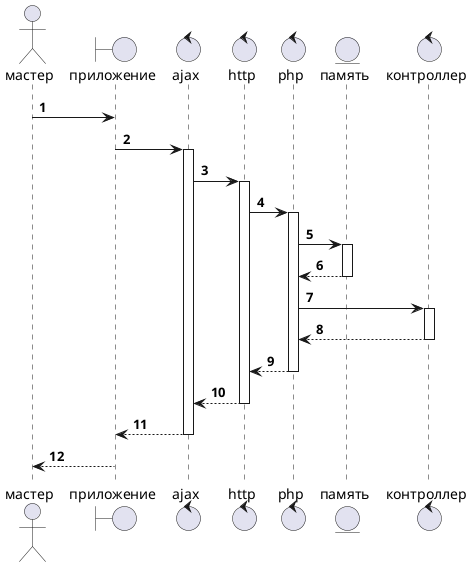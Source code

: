 @startuml
autonumber

actor "мастер" as user
boundary "приложение" as app
control "ajax" as ajax
control "http" as web
control "php" as php
entity "память" as mem
control "контроллер" as ctl

user -> app
app -> ajax
activate ajax
ajax -> web
activate web

web -> php
activate php
php -> mem
activate mem
mem --> php
deactivate mem

php -> ctl
activate ctl
ctl --> php
deactivate ctl

php --> web
deactivate php
web --> ajax
deactivate web
ajax --> app
deactivate ajax

app --> user
@enduml